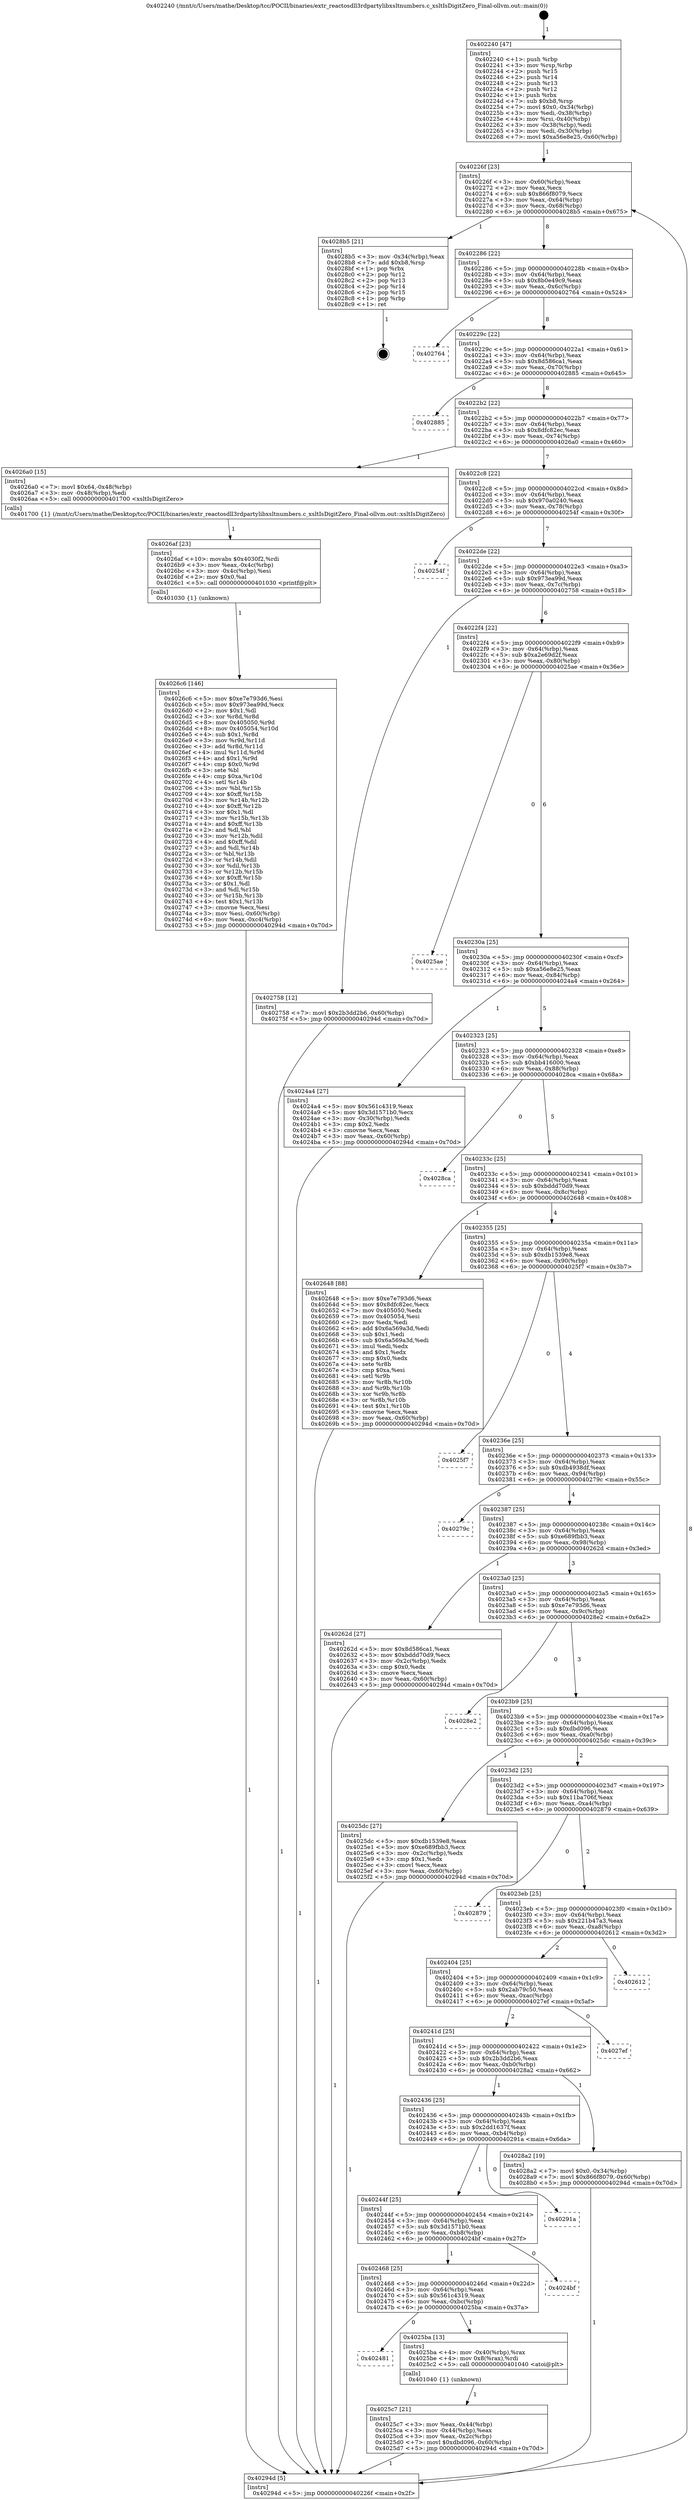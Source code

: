 digraph "0x402240" {
  label = "0x402240 (/mnt/c/Users/mathe/Desktop/tcc/POCII/binaries/extr_reactosdll3rdpartylibxsltnumbers.c_xsltIsDigitZero_Final-ollvm.out::main(0))"
  labelloc = "t"
  node[shape=record]

  Entry [label="",width=0.3,height=0.3,shape=circle,fillcolor=black,style=filled]
  "0x40226f" [label="{
     0x40226f [23]\l
     | [instrs]\l
     &nbsp;&nbsp;0x40226f \<+3\>: mov -0x60(%rbp),%eax\l
     &nbsp;&nbsp;0x402272 \<+2\>: mov %eax,%ecx\l
     &nbsp;&nbsp;0x402274 \<+6\>: sub $0x866f8079,%ecx\l
     &nbsp;&nbsp;0x40227a \<+3\>: mov %eax,-0x64(%rbp)\l
     &nbsp;&nbsp;0x40227d \<+3\>: mov %ecx,-0x68(%rbp)\l
     &nbsp;&nbsp;0x402280 \<+6\>: je 00000000004028b5 \<main+0x675\>\l
  }"]
  "0x4028b5" [label="{
     0x4028b5 [21]\l
     | [instrs]\l
     &nbsp;&nbsp;0x4028b5 \<+3\>: mov -0x34(%rbp),%eax\l
     &nbsp;&nbsp;0x4028b8 \<+7\>: add $0xb8,%rsp\l
     &nbsp;&nbsp;0x4028bf \<+1\>: pop %rbx\l
     &nbsp;&nbsp;0x4028c0 \<+2\>: pop %r12\l
     &nbsp;&nbsp;0x4028c2 \<+2\>: pop %r13\l
     &nbsp;&nbsp;0x4028c4 \<+2\>: pop %r14\l
     &nbsp;&nbsp;0x4028c6 \<+2\>: pop %r15\l
     &nbsp;&nbsp;0x4028c8 \<+1\>: pop %rbp\l
     &nbsp;&nbsp;0x4028c9 \<+1\>: ret\l
  }"]
  "0x402286" [label="{
     0x402286 [22]\l
     | [instrs]\l
     &nbsp;&nbsp;0x402286 \<+5\>: jmp 000000000040228b \<main+0x4b\>\l
     &nbsp;&nbsp;0x40228b \<+3\>: mov -0x64(%rbp),%eax\l
     &nbsp;&nbsp;0x40228e \<+5\>: sub $0x8b0e49c9,%eax\l
     &nbsp;&nbsp;0x402293 \<+3\>: mov %eax,-0x6c(%rbp)\l
     &nbsp;&nbsp;0x402296 \<+6\>: je 0000000000402764 \<main+0x524\>\l
  }"]
  Exit [label="",width=0.3,height=0.3,shape=circle,fillcolor=black,style=filled,peripheries=2]
  "0x402764" [label="{
     0x402764\l
  }", style=dashed]
  "0x40229c" [label="{
     0x40229c [22]\l
     | [instrs]\l
     &nbsp;&nbsp;0x40229c \<+5\>: jmp 00000000004022a1 \<main+0x61\>\l
     &nbsp;&nbsp;0x4022a1 \<+3\>: mov -0x64(%rbp),%eax\l
     &nbsp;&nbsp;0x4022a4 \<+5\>: sub $0x8d586ca1,%eax\l
     &nbsp;&nbsp;0x4022a9 \<+3\>: mov %eax,-0x70(%rbp)\l
     &nbsp;&nbsp;0x4022ac \<+6\>: je 0000000000402885 \<main+0x645\>\l
  }"]
  "0x4026c6" [label="{
     0x4026c6 [146]\l
     | [instrs]\l
     &nbsp;&nbsp;0x4026c6 \<+5\>: mov $0xe7e793d6,%esi\l
     &nbsp;&nbsp;0x4026cb \<+5\>: mov $0x973ea99d,%ecx\l
     &nbsp;&nbsp;0x4026d0 \<+2\>: mov $0x1,%dl\l
     &nbsp;&nbsp;0x4026d2 \<+3\>: xor %r8d,%r8d\l
     &nbsp;&nbsp;0x4026d5 \<+8\>: mov 0x405050,%r9d\l
     &nbsp;&nbsp;0x4026dd \<+8\>: mov 0x405054,%r10d\l
     &nbsp;&nbsp;0x4026e5 \<+4\>: sub $0x1,%r8d\l
     &nbsp;&nbsp;0x4026e9 \<+3\>: mov %r9d,%r11d\l
     &nbsp;&nbsp;0x4026ec \<+3\>: add %r8d,%r11d\l
     &nbsp;&nbsp;0x4026ef \<+4\>: imul %r11d,%r9d\l
     &nbsp;&nbsp;0x4026f3 \<+4\>: and $0x1,%r9d\l
     &nbsp;&nbsp;0x4026f7 \<+4\>: cmp $0x0,%r9d\l
     &nbsp;&nbsp;0x4026fb \<+3\>: sete %bl\l
     &nbsp;&nbsp;0x4026fe \<+4\>: cmp $0xa,%r10d\l
     &nbsp;&nbsp;0x402702 \<+4\>: setl %r14b\l
     &nbsp;&nbsp;0x402706 \<+3\>: mov %bl,%r15b\l
     &nbsp;&nbsp;0x402709 \<+4\>: xor $0xff,%r15b\l
     &nbsp;&nbsp;0x40270d \<+3\>: mov %r14b,%r12b\l
     &nbsp;&nbsp;0x402710 \<+4\>: xor $0xff,%r12b\l
     &nbsp;&nbsp;0x402714 \<+3\>: xor $0x1,%dl\l
     &nbsp;&nbsp;0x402717 \<+3\>: mov %r15b,%r13b\l
     &nbsp;&nbsp;0x40271a \<+4\>: and $0xff,%r13b\l
     &nbsp;&nbsp;0x40271e \<+2\>: and %dl,%bl\l
     &nbsp;&nbsp;0x402720 \<+3\>: mov %r12b,%dil\l
     &nbsp;&nbsp;0x402723 \<+4\>: and $0xff,%dil\l
     &nbsp;&nbsp;0x402727 \<+3\>: and %dl,%r14b\l
     &nbsp;&nbsp;0x40272a \<+3\>: or %bl,%r13b\l
     &nbsp;&nbsp;0x40272d \<+3\>: or %r14b,%dil\l
     &nbsp;&nbsp;0x402730 \<+3\>: xor %dil,%r13b\l
     &nbsp;&nbsp;0x402733 \<+3\>: or %r12b,%r15b\l
     &nbsp;&nbsp;0x402736 \<+4\>: xor $0xff,%r15b\l
     &nbsp;&nbsp;0x40273a \<+3\>: or $0x1,%dl\l
     &nbsp;&nbsp;0x40273d \<+3\>: and %dl,%r15b\l
     &nbsp;&nbsp;0x402740 \<+3\>: or %r15b,%r13b\l
     &nbsp;&nbsp;0x402743 \<+4\>: test $0x1,%r13b\l
     &nbsp;&nbsp;0x402747 \<+3\>: cmovne %ecx,%esi\l
     &nbsp;&nbsp;0x40274a \<+3\>: mov %esi,-0x60(%rbp)\l
     &nbsp;&nbsp;0x40274d \<+6\>: mov %eax,-0xc4(%rbp)\l
     &nbsp;&nbsp;0x402753 \<+5\>: jmp 000000000040294d \<main+0x70d\>\l
  }"]
  "0x402885" [label="{
     0x402885\l
  }", style=dashed]
  "0x4022b2" [label="{
     0x4022b2 [22]\l
     | [instrs]\l
     &nbsp;&nbsp;0x4022b2 \<+5\>: jmp 00000000004022b7 \<main+0x77\>\l
     &nbsp;&nbsp;0x4022b7 \<+3\>: mov -0x64(%rbp),%eax\l
     &nbsp;&nbsp;0x4022ba \<+5\>: sub $0x8dfc82ec,%eax\l
     &nbsp;&nbsp;0x4022bf \<+3\>: mov %eax,-0x74(%rbp)\l
     &nbsp;&nbsp;0x4022c2 \<+6\>: je 00000000004026a0 \<main+0x460\>\l
  }"]
  "0x4026af" [label="{
     0x4026af [23]\l
     | [instrs]\l
     &nbsp;&nbsp;0x4026af \<+10\>: movabs $0x4030f2,%rdi\l
     &nbsp;&nbsp;0x4026b9 \<+3\>: mov %eax,-0x4c(%rbp)\l
     &nbsp;&nbsp;0x4026bc \<+3\>: mov -0x4c(%rbp),%esi\l
     &nbsp;&nbsp;0x4026bf \<+2\>: mov $0x0,%al\l
     &nbsp;&nbsp;0x4026c1 \<+5\>: call 0000000000401030 \<printf@plt\>\l
     | [calls]\l
     &nbsp;&nbsp;0x401030 \{1\} (unknown)\l
  }"]
  "0x4026a0" [label="{
     0x4026a0 [15]\l
     | [instrs]\l
     &nbsp;&nbsp;0x4026a0 \<+7\>: movl $0x64,-0x48(%rbp)\l
     &nbsp;&nbsp;0x4026a7 \<+3\>: mov -0x48(%rbp),%edi\l
     &nbsp;&nbsp;0x4026aa \<+5\>: call 0000000000401700 \<xsltIsDigitZero\>\l
     | [calls]\l
     &nbsp;&nbsp;0x401700 \{1\} (/mnt/c/Users/mathe/Desktop/tcc/POCII/binaries/extr_reactosdll3rdpartylibxsltnumbers.c_xsltIsDigitZero_Final-ollvm.out::xsltIsDigitZero)\l
  }"]
  "0x4022c8" [label="{
     0x4022c8 [22]\l
     | [instrs]\l
     &nbsp;&nbsp;0x4022c8 \<+5\>: jmp 00000000004022cd \<main+0x8d\>\l
     &nbsp;&nbsp;0x4022cd \<+3\>: mov -0x64(%rbp),%eax\l
     &nbsp;&nbsp;0x4022d0 \<+5\>: sub $0x970a0240,%eax\l
     &nbsp;&nbsp;0x4022d5 \<+3\>: mov %eax,-0x78(%rbp)\l
     &nbsp;&nbsp;0x4022d8 \<+6\>: je 000000000040254f \<main+0x30f\>\l
  }"]
  "0x4025c7" [label="{
     0x4025c7 [21]\l
     | [instrs]\l
     &nbsp;&nbsp;0x4025c7 \<+3\>: mov %eax,-0x44(%rbp)\l
     &nbsp;&nbsp;0x4025ca \<+3\>: mov -0x44(%rbp),%eax\l
     &nbsp;&nbsp;0x4025cd \<+3\>: mov %eax,-0x2c(%rbp)\l
     &nbsp;&nbsp;0x4025d0 \<+7\>: movl $0xdbd096,-0x60(%rbp)\l
     &nbsp;&nbsp;0x4025d7 \<+5\>: jmp 000000000040294d \<main+0x70d\>\l
  }"]
  "0x40254f" [label="{
     0x40254f\l
  }", style=dashed]
  "0x4022de" [label="{
     0x4022de [22]\l
     | [instrs]\l
     &nbsp;&nbsp;0x4022de \<+5\>: jmp 00000000004022e3 \<main+0xa3\>\l
     &nbsp;&nbsp;0x4022e3 \<+3\>: mov -0x64(%rbp),%eax\l
     &nbsp;&nbsp;0x4022e6 \<+5\>: sub $0x973ea99d,%eax\l
     &nbsp;&nbsp;0x4022eb \<+3\>: mov %eax,-0x7c(%rbp)\l
     &nbsp;&nbsp;0x4022ee \<+6\>: je 0000000000402758 \<main+0x518\>\l
  }"]
  "0x402481" [label="{
     0x402481\l
  }", style=dashed]
  "0x402758" [label="{
     0x402758 [12]\l
     | [instrs]\l
     &nbsp;&nbsp;0x402758 \<+7\>: movl $0x2b3dd2b6,-0x60(%rbp)\l
     &nbsp;&nbsp;0x40275f \<+5\>: jmp 000000000040294d \<main+0x70d\>\l
  }"]
  "0x4022f4" [label="{
     0x4022f4 [22]\l
     | [instrs]\l
     &nbsp;&nbsp;0x4022f4 \<+5\>: jmp 00000000004022f9 \<main+0xb9\>\l
     &nbsp;&nbsp;0x4022f9 \<+3\>: mov -0x64(%rbp),%eax\l
     &nbsp;&nbsp;0x4022fc \<+5\>: sub $0xa2e69d2f,%eax\l
     &nbsp;&nbsp;0x402301 \<+3\>: mov %eax,-0x80(%rbp)\l
     &nbsp;&nbsp;0x402304 \<+6\>: je 00000000004025ae \<main+0x36e\>\l
  }"]
  "0x4025ba" [label="{
     0x4025ba [13]\l
     | [instrs]\l
     &nbsp;&nbsp;0x4025ba \<+4\>: mov -0x40(%rbp),%rax\l
     &nbsp;&nbsp;0x4025be \<+4\>: mov 0x8(%rax),%rdi\l
     &nbsp;&nbsp;0x4025c2 \<+5\>: call 0000000000401040 \<atoi@plt\>\l
     | [calls]\l
     &nbsp;&nbsp;0x401040 \{1\} (unknown)\l
  }"]
  "0x4025ae" [label="{
     0x4025ae\l
  }", style=dashed]
  "0x40230a" [label="{
     0x40230a [25]\l
     | [instrs]\l
     &nbsp;&nbsp;0x40230a \<+5\>: jmp 000000000040230f \<main+0xcf\>\l
     &nbsp;&nbsp;0x40230f \<+3\>: mov -0x64(%rbp),%eax\l
     &nbsp;&nbsp;0x402312 \<+5\>: sub $0xa56e8e25,%eax\l
     &nbsp;&nbsp;0x402317 \<+6\>: mov %eax,-0x84(%rbp)\l
     &nbsp;&nbsp;0x40231d \<+6\>: je 00000000004024a4 \<main+0x264\>\l
  }"]
  "0x402468" [label="{
     0x402468 [25]\l
     | [instrs]\l
     &nbsp;&nbsp;0x402468 \<+5\>: jmp 000000000040246d \<main+0x22d\>\l
     &nbsp;&nbsp;0x40246d \<+3\>: mov -0x64(%rbp),%eax\l
     &nbsp;&nbsp;0x402470 \<+5\>: sub $0x561c4319,%eax\l
     &nbsp;&nbsp;0x402475 \<+6\>: mov %eax,-0xbc(%rbp)\l
     &nbsp;&nbsp;0x40247b \<+6\>: je 00000000004025ba \<main+0x37a\>\l
  }"]
  "0x4024a4" [label="{
     0x4024a4 [27]\l
     | [instrs]\l
     &nbsp;&nbsp;0x4024a4 \<+5\>: mov $0x561c4319,%eax\l
     &nbsp;&nbsp;0x4024a9 \<+5\>: mov $0x3d1571b0,%ecx\l
     &nbsp;&nbsp;0x4024ae \<+3\>: mov -0x30(%rbp),%edx\l
     &nbsp;&nbsp;0x4024b1 \<+3\>: cmp $0x2,%edx\l
     &nbsp;&nbsp;0x4024b4 \<+3\>: cmovne %ecx,%eax\l
     &nbsp;&nbsp;0x4024b7 \<+3\>: mov %eax,-0x60(%rbp)\l
     &nbsp;&nbsp;0x4024ba \<+5\>: jmp 000000000040294d \<main+0x70d\>\l
  }"]
  "0x402323" [label="{
     0x402323 [25]\l
     | [instrs]\l
     &nbsp;&nbsp;0x402323 \<+5\>: jmp 0000000000402328 \<main+0xe8\>\l
     &nbsp;&nbsp;0x402328 \<+3\>: mov -0x64(%rbp),%eax\l
     &nbsp;&nbsp;0x40232b \<+5\>: sub $0xbb416000,%eax\l
     &nbsp;&nbsp;0x402330 \<+6\>: mov %eax,-0x88(%rbp)\l
     &nbsp;&nbsp;0x402336 \<+6\>: je 00000000004028ca \<main+0x68a\>\l
  }"]
  "0x40294d" [label="{
     0x40294d [5]\l
     | [instrs]\l
     &nbsp;&nbsp;0x40294d \<+5\>: jmp 000000000040226f \<main+0x2f\>\l
  }"]
  "0x402240" [label="{
     0x402240 [47]\l
     | [instrs]\l
     &nbsp;&nbsp;0x402240 \<+1\>: push %rbp\l
     &nbsp;&nbsp;0x402241 \<+3\>: mov %rsp,%rbp\l
     &nbsp;&nbsp;0x402244 \<+2\>: push %r15\l
     &nbsp;&nbsp;0x402246 \<+2\>: push %r14\l
     &nbsp;&nbsp;0x402248 \<+2\>: push %r13\l
     &nbsp;&nbsp;0x40224a \<+2\>: push %r12\l
     &nbsp;&nbsp;0x40224c \<+1\>: push %rbx\l
     &nbsp;&nbsp;0x40224d \<+7\>: sub $0xb8,%rsp\l
     &nbsp;&nbsp;0x402254 \<+7\>: movl $0x0,-0x34(%rbp)\l
     &nbsp;&nbsp;0x40225b \<+3\>: mov %edi,-0x38(%rbp)\l
     &nbsp;&nbsp;0x40225e \<+4\>: mov %rsi,-0x40(%rbp)\l
     &nbsp;&nbsp;0x402262 \<+3\>: mov -0x38(%rbp),%edi\l
     &nbsp;&nbsp;0x402265 \<+3\>: mov %edi,-0x30(%rbp)\l
     &nbsp;&nbsp;0x402268 \<+7\>: movl $0xa56e8e25,-0x60(%rbp)\l
  }"]
  "0x4024bf" [label="{
     0x4024bf\l
  }", style=dashed]
  "0x4028ca" [label="{
     0x4028ca\l
  }", style=dashed]
  "0x40233c" [label="{
     0x40233c [25]\l
     | [instrs]\l
     &nbsp;&nbsp;0x40233c \<+5\>: jmp 0000000000402341 \<main+0x101\>\l
     &nbsp;&nbsp;0x402341 \<+3\>: mov -0x64(%rbp),%eax\l
     &nbsp;&nbsp;0x402344 \<+5\>: sub $0xbddd70d9,%eax\l
     &nbsp;&nbsp;0x402349 \<+6\>: mov %eax,-0x8c(%rbp)\l
     &nbsp;&nbsp;0x40234f \<+6\>: je 0000000000402648 \<main+0x408\>\l
  }"]
  "0x40244f" [label="{
     0x40244f [25]\l
     | [instrs]\l
     &nbsp;&nbsp;0x40244f \<+5\>: jmp 0000000000402454 \<main+0x214\>\l
     &nbsp;&nbsp;0x402454 \<+3\>: mov -0x64(%rbp),%eax\l
     &nbsp;&nbsp;0x402457 \<+5\>: sub $0x3d1571b0,%eax\l
     &nbsp;&nbsp;0x40245c \<+6\>: mov %eax,-0xb8(%rbp)\l
     &nbsp;&nbsp;0x402462 \<+6\>: je 00000000004024bf \<main+0x27f\>\l
  }"]
  "0x402648" [label="{
     0x402648 [88]\l
     | [instrs]\l
     &nbsp;&nbsp;0x402648 \<+5\>: mov $0xe7e793d6,%eax\l
     &nbsp;&nbsp;0x40264d \<+5\>: mov $0x8dfc82ec,%ecx\l
     &nbsp;&nbsp;0x402652 \<+7\>: mov 0x405050,%edx\l
     &nbsp;&nbsp;0x402659 \<+7\>: mov 0x405054,%esi\l
     &nbsp;&nbsp;0x402660 \<+2\>: mov %edx,%edi\l
     &nbsp;&nbsp;0x402662 \<+6\>: add $0x6a569a3d,%edi\l
     &nbsp;&nbsp;0x402668 \<+3\>: sub $0x1,%edi\l
     &nbsp;&nbsp;0x40266b \<+6\>: sub $0x6a569a3d,%edi\l
     &nbsp;&nbsp;0x402671 \<+3\>: imul %edi,%edx\l
     &nbsp;&nbsp;0x402674 \<+3\>: and $0x1,%edx\l
     &nbsp;&nbsp;0x402677 \<+3\>: cmp $0x0,%edx\l
     &nbsp;&nbsp;0x40267a \<+4\>: sete %r8b\l
     &nbsp;&nbsp;0x40267e \<+3\>: cmp $0xa,%esi\l
     &nbsp;&nbsp;0x402681 \<+4\>: setl %r9b\l
     &nbsp;&nbsp;0x402685 \<+3\>: mov %r8b,%r10b\l
     &nbsp;&nbsp;0x402688 \<+3\>: and %r9b,%r10b\l
     &nbsp;&nbsp;0x40268b \<+3\>: xor %r9b,%r8b\l
     &nbsp;&nbsp;0x40268e \<+3\>: or %r8b,%r10b\l
     &nbsp;&nbsp;0x402691 \<+4\>: test $0x1,%r10b\l
     &nbsp;&nbsp;0x402695 \<+3\>: cmovne %ecx,%eax\l
     &nbsp;&nbsp;0x402698 \<+3\>: mov %eax,-0x60(%rbp)\l
     &nbsp;&nbsp;0x40269b \<+5\>: jmp 000000000040294d \<main+0x70d\>\l
  }"]
  "0x402355" [label="{
     0x402355 [25]\l
     | [instrs]\l
     &nbsp;&nbsp;0x402355 \<+5\>: jmp 000000000040235a \<main+0x11a\>\l
     &nbsp;&nbsp;0x40235a \<+3\>: mov -0x64(%rbp),%eax\l
     &nbsp;&nbsp;0x40235d \<+5\>: sub $0xdb1539e8,%eax\l
     &nbsp;&nbsp;0x402362 \<+6\>: mov %eax,-0x90(%rbp)\l
     &nbsp;&nbsp;0x402368 \<+6\>: je 00000000004025f7 \<main+0x3b7\>\l
  }"]
  "0x40291a" [label="{
     0x40291a\l
  }", style=dashed]
  "0x4025f7" [label="{
     0x4025f7\l
  }", style=dashed]
  "0x40236e" [label="{
     0x40236e [25]\l
     | [instrs]\l
     &nbsp;&nbsp;0x40236e \<+5\>: jmp 0000000000402373 \<main+0x133\>\l
     &nbsp;&nbsp;0x402373 \<+3\>: mov -0x64(%rbp),%eax\l
     &nbsp;&nbsp;0x402376 \<+5\>: sub $0xdb4938df,%eax\l
     &nbsp;&nbsp;0x40237b \<+6\>: mov %eax,-0x94(%rbp)\l
     &nbsp;&nbsp;0x402381 \<+6\>: je 000000000040279c \<main+0x55c\>\l
  }"]
  "0x402436" [label="{
     0x402436 [25]\l
     | [instrs]\l
     &nbsp;&nbsp;0x402436 \<+5\>: jmp 000000000040243b \<main+0x1fb\>\l
     &nbsp;&nbsp;0x40243b \<+3\>: mov -0x64(%rbp),%eax\l
     &nbsp;&nbsp;0x40243e \<+5\>: sub $0x2dd1637f,%eax\l
     &nbsp;&nbsp;0x402443 \<+6\>: mov %eax,-0xb4(%rbp)\l
     &nbsp;&nbsp;0x402449 \<+6\>: je 000000000040291a \<main+0x6da\>\l
  }"]
  "0x40279c" [label="{
     0x40279c\l
  }", style=dashed]
  "0x402387" [label="{
     0x402387 [25]\l
     | [instrs]\l
     &nbsp;&nbsp;0x402387 \<+5\>: jmp 000000000040238c \<main+0x14c\>\l
     &nbsp;&nbsp;0x40238c \<+3\>: mov -0x64(%rbp),%eax\l
     &nbsp;&nbsp;0x40238f \<+5\>: sub $0xe689fbb3,%eax\l
     &nbsp;&nbsp;0x402394 \<+6\>: mov %eax,-0x98(%rbp)\l
     &nbsp;&nbsp;0x40239a \<+6\>: je 000000000040262d \<main+0x3ed\>\l
  }"]
  "0x4028a2" [label="{
     0x4028a2 [19]\l
     | [instrs]\l
     &nbsp;&nbsp;0x4028a2 \<+7\>: movl $0x0,-0x34(%rbp)\l
     &nbsp;&nbsp;0x4028a9 \<+7\>: movl $0x866f8079,-0x60(%rbp)\l
     &nbsp;&nbsp;0x4028b0 \<+5\>: jmp 000000000040294d \<main+0x70d\>\l
  }"]
  "0x40262d" [label="{
     0x40262d [27]\l
     | [instrs]\l
     &nbsp;&nbsp;0x40262d \<+5\>: mov $0x8d586ca1,%eax\l
     &nbsp;&nbsp;0x402632 \<+5\>: mov $0xbddd70d9,%ecx\l
     &nbsp;&nbsp;0x402637 \<+3\>: mov -0x2c(%rbp),%edx\l
     &nbsp;&nbsp;0x40263a \<+3\>: cmp $0x0,%edx\l
     &nbsp;&nbsp;0x40263d \<+3\>: cmove %ecx,%eax\l
     &nbsp;&nbsp;0x402640 \<+3\>: mov %eax,-0x60(%rbp)\l
     &nbsp;&nbsp;0x402643 \<+5\>: jmp 000000000040294d \<main+0x70d\>\l
  }"]
  "0x4023a0" [label="{
     0x4023a0 [25]\l
     | [instrs]\l
     &nbsp;&nbsp;0x4023a0 \<+5\>: jmp 00000000004023a5 \<main+0x165\>\l
     &nbsp;&nbsp;0x4023a5 \<+3\>: mov -0x64(%rbp),%eax\l
     &nbsp;&nbsp;0x4023a8 \<+5\>: sub $0xe7e793d6,%eax\l
     &nbsp;&nbsp;0x4023ad \<+6\>: mov %eax,-0x9c(%rbp)\l
     &nbsp;&nbsp;0x4023b3 \<+6\>: je 00000000004028e2 \<main+0x6a2\>\l
  }"]
  "0x40241d" [label="{
     0x40241d [25]\l
     | [instrs]\l
     &nbsp;&nbsp;0x40241d \<+5\>: jmp 0000000000402422 \<main+0x1e2\>\l
     &nbsp;&nbsp;0x402422 \<+3\>: mov -0x64(%rbp),%eax\l
     &nbsp;&nbsp;0x402425 \<+5\>: sub $0x2b3dd2b6,%eax\l
     &nbsp;&nbsp;0x40242a \<+6\>: mov %eax,-0xb0(%rbp)\l
     &nbsp;&nbsp;0x402430 \<+6\>: je 00000000004028a2 \<main+0x662\>\l
  }"]
  "0x4028e2" [label="{
     0x4028e2\l
  }", style=dashed]
  "0x4023b9" [label="{
     0x4023b9 [25]\l
     | [instrs]\l
     &nbsp;&nbsp;0x4023b9 \<+5\>: jmp 00000000004023be \<main+0x17e\>\l
     &nbsp;&nbsp;0x4023be \<+3\>: mov -0x64(%rbp),%eax\l
     &nbsp;&nbsp;0x4023c1 \<+5\>: sub $0xdbd096,%eax\l
     &nbsp;&nbsp;0x4023c6 \<+6\>: mov %eax,-0xa0(%rbp)\l
     &nbsp;&nbsp;0x4023cc \<+6\>: je 00000000004025dc \<main+0x39c\>\l
  }"]
  "0x4027ef" [label="{
     0x4027ef\l
  }", style=dashed]
  "0x4025dc" [label="{
     0x4025dc [27]\l
     | [instrs]\l
     &nbsp;&nbsp;0x4025dc \<+5\>: mov $0xdb1539e8,%eax\l
     &nbsp;&nbsp;0x4025e1 \<+5\>: mov $0xe689fbb3,%ecx\l
     &nbsp;&nbsp;0x4025e6 \<+3\>: mov -0x2c(%rbp),%edx\l
     &nbsp;&nbsp;0x4025e9 \<+3\>: cmp $0x1,%edx\l
     &nbsp;&nbsp;0x4025ec \<+3\>: cmovl %ecx,%eax\l
     &nbsp;&nbsp;0x4025ef \<+3\>: mov %eax,-0x60(%rbp)\l
     &nbsp;&nbsp;0x4025f2 \<+5\>: jmp 000000000040294d \<main+0x70d\>\l
  }"]
  "0x4023d2" [label="{
     0x4023d2 [25]\l
     | [instrs]\l
     &nbsp;&nbsp;0x4023d2 \<+5\>: jmp 00000000004023d7 \<main+0x197\>\l
     &nbsp;&nbsp;0x4023d7 \<+3\>: mov -0x64(%rbp),%eax\l
     &nbsp;&nbsp;0x4023da \<+5\>: sub $0x11ba706f,%eax\l
     &nbsp;&nbsp;0x4023df \<+6\>: mov %eax,-0xa4(%rbp)\l
     &nbsp;&nbsp;0x4023e5 \<+6\>: je 0000000000402879 \<main+0x639\>\l
  }"]
  "0x402404" [label="{
     0x402404 [25]\l
     | [instrs]\l
     &nbsp;&nbsp;0x402404 \<+5\>: jmp 0000000000402409 \<main+0x1c9\>\l
     &nbsp;&nbsp;0x402409 \<+3\>: mov -0x64(%rbp),%eax\l
     &nbsp;&nbsp;0x40240c \<+5\>: sub $0x2ab79c50,%eax\l
     &nbsp;&nbsp;0x402411 \<+6\>: mov %eax,-0xac(%rbp)\l
     &nbsp;&nbsp;0x402417 \<+6\>: je 00000000004027ef \<main+0x5af\>\l
  }"]
  "0x402879" [label="{
     0x402879\l
  }", style=dashed]
  "0x4023eb" [label="{
     0x4023eb [25]\l
     | [instrs]\l
     &nbsp;&nbsp;0x4023eb \<+5\>: jmp 00000000004023f0 \<main+0x1b0\>\l
     &nbsp;&nbsp;0x4023f0 \<+3\>: mov -0x64(%rbp),%eax\l
     &nbsp;&nbsp;0x4023f3 \<+5\>: sub $0x221b47a3,%eax\l
     &nbsp;&nbsp;0x4023f8 \<+6\>: mov %eax,-0xa8(%rbp)\l
     &nbsp;&nbsp;0x4023fe \<+6\>: je 0000000000402612 \<main+0x3d2\>\l
  }"]
  "0x402612" [label="{
     0x402612\l
  }", style=dashed]
  Entry -> "0x402240" [label=" 1"]
  "0x40226f" -> "0x4028b5" [label=" 1"]
  "0x40226f" -> "0x402286" [label=" 8"]
  "0x4028b5" -> Exit [label=" 1"]
  "0x402286" -> "0x402764" [label=" 0"]
  "0x402286" -> "0x40229c" [label=" 8"]
  "0x4028a2" -> "0x40294d" [label=" 1"]
  "0x40229c" -> "0x402885" [label=" 0"]
  "0x40229c" -> "0x4022b2" [label=" 8"]
  "0x402758" -> "0x40294d" [label=" 1"]
  "0x4022b2" -> "0x4026a0" [label=" 1"]
  "0x4022b2" -> "0x4022c8" [label=" 7"]
  "0x4026c6" -> "0x40294d" [label=" 1"]
  "0x4022c8" -> "0x40254f" [label=" 0"]
  "0x4022c8" -> "0x4022de" [label=" 7"]
  "0x4026af" -> "0x4026c6" [label=" 1"]
  "0x4022de" -> "0x402758" [label=" 1"]
  "0x4022de" -> "0x4022f4" [label=" 6"]
  "0x4026a0" -> "0x4026af" [label=" 1"]
  "0x4022f4" -> "0x4025ae" [label=" 0"]
  "0x4022f4" -> "0x40230a" [label=" 6"]
  "0x402648" -> "0x40294d" [label=" 1"]
  "0x40230a" -> "0x4024a4" [label=" 1"]
  "0x40230a" -> "0x402323" [label=" 5"]
  "0x4024a4" -> "0x40294d" [label=" 1"]
  "0x402240" -> "0x40226f" [label=" 1"]
  "0x40294d" -> "0x40226f" [label=" 8"]
  "0x4025dc" -> "0x40294d" [label=" 1"]
  "0x402323" -> "0x4028ca" [label=" 0"]
  "0x402323" -> "0x40233c" [label=" 5"]
  "0x4025c7" -> "0x40294d" [label=" 1"]
  "0x40233c" -> "0x402648" [label=" 1"]
  "0x40233c" -> "0x402355" [label=" 4"]
  "0x402468" -> "0x402481" [label=" 0"]
  "0x402355" -> "0x4025f7" [label=" 0"]
  "0x402355" -> "0x40236e" [label=" 4"]
  "0x402468" -> "0x4025ba" [label=" 1"]
  "0x40236e" -> "0x40279c" [label=" 0"]
  "0x40236e" -> "0x402387" [label=" 4"]
  "0x40244f" -> "0x402468" [label=" 1"]
  "0x402387" -> "0x40262d" [label=" 1"]
  "0x402387" -> "0x4023a0" [label=" 3"]
  "0x40244f" -> "0x4024bf" [label=" 0"]
  "0x4023a0" -> "0x4028e2" [label=" 0"]
  "0x4023a0" -> "0x4023b9" [label=" 3"]
  "0x402436" -> "0x40244f" [label=" 1"]
  "0x4023b9" -> "0x4025dc" [label=" 1"]
  "0x4023b9" -> "0x4023d2" [label=" 2"]
  "0x402436" -> "0x40291a" [label=" 0"]
  "0x4023d2" -> "0x402879" [label=" 0"]
  "0x4023d2" -> "0x4023eb" [label=" 2"]
  "0x40241d" -> "0x402436" [label=" 1"]
  "0x4023eb" -> "0x402612" [label=" 0"]
  "0x4023eb" -> "0x402404" [label=" 2"]
  "0x40262d" -> "0x40294d" [label=" 1"]
  "0x402404" -> "0x4027ef" [label=" 0"]
  "0x402404" -> "0x40241d" [label=" 2"]
  "0x4025ba" -> "0x4025c7" [label=" 1"]
  "0x40241d" -> "0x4028a2" [label=" 1"]
}
